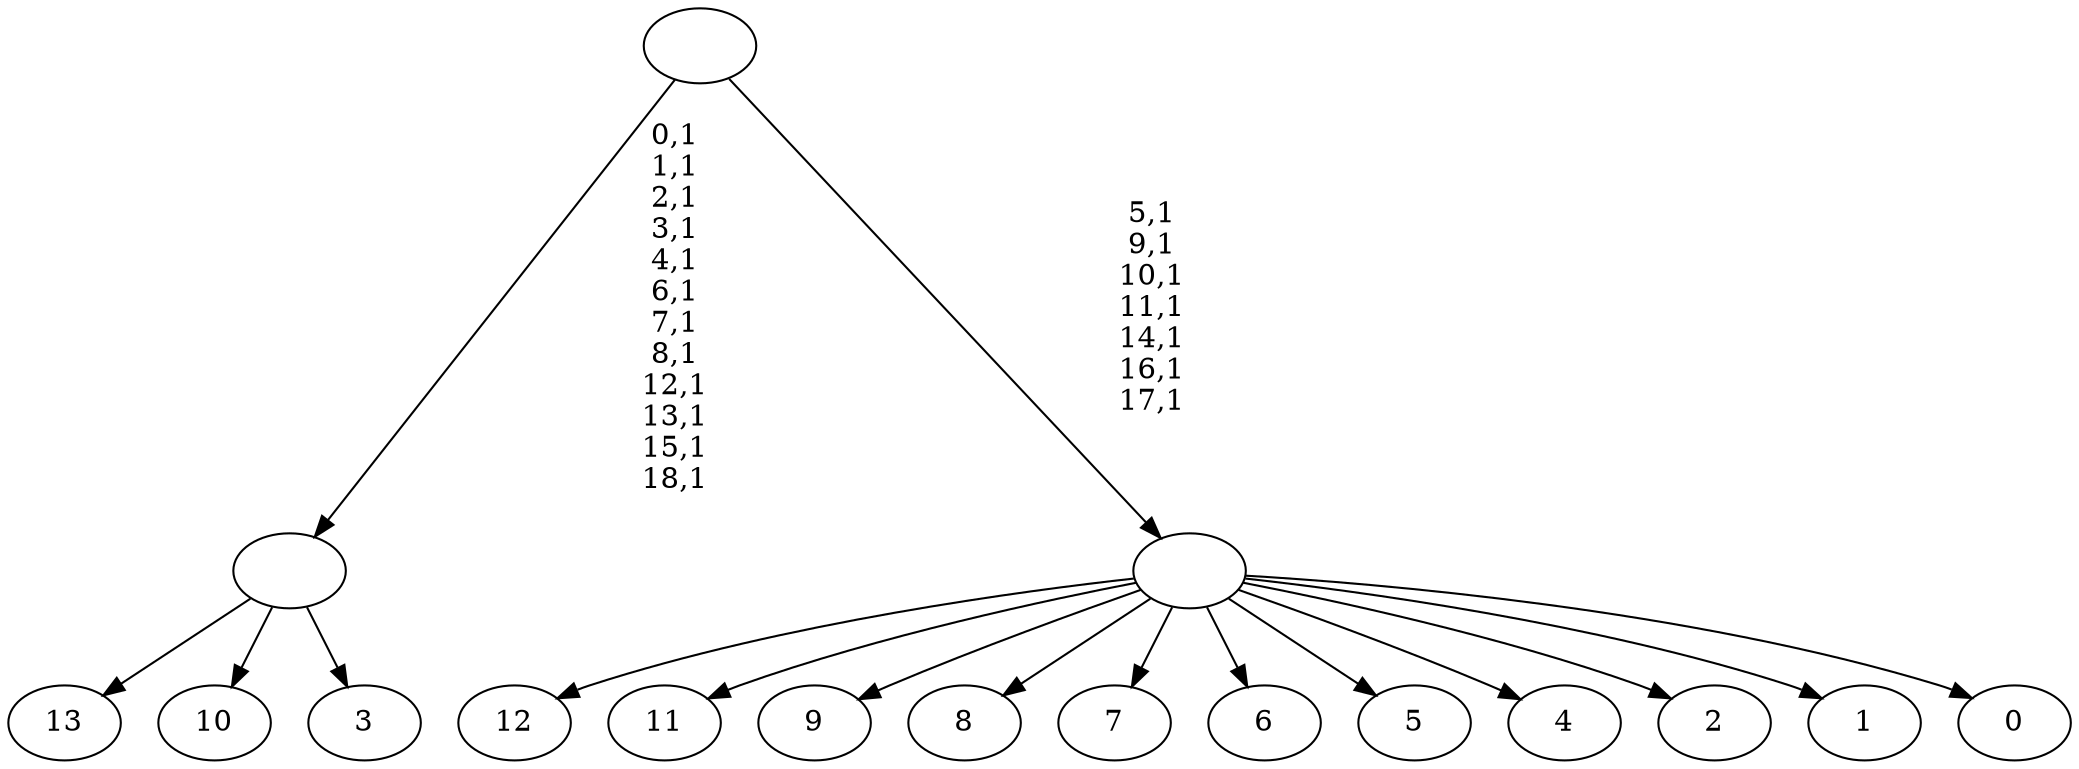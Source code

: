 digraph T {
	33 [label="13"]
	32 [label="12"]
	31 [label="11"]
	30 [label="10"]
	29 [label="9"]
	28 [label="8"]
	27 [label="7"]
	26 [label="6"]
	25 [label="5"]
	24 [label="4"]
	23 [label="3"]
	22 [label=""]
	10 [label="2"]
	9 [label="1"]
	8 [label="0"]
	7 [label=""]
	0 [label=""]
	22 -> 33 [label=""]
	22 -> 30 [label=""]
	22 -> 23 [label=""]
	7 -> 32 [label=""]
	7 -> 31 [label=""]
	7 -> 29 [label=""]
	7 -> 28 [label=""]
	7 -> 27 [label=""]
	7 -> 26 [label=""]
	7 -> 25 [label=""]
	7 -> 24 [label=""]
	7 -> 10 [label=""]
	7 -> 9 [label=""]
	7 -> 8 [label=""]
	0 -> 7 [label="5,1\n9,1\n10,1\n11,1\n14,1\n16,1\n17,1"]
	0 -> 22 [label="0,1\n1,1\n2,1\n3,1\n4,1\n6,1\n7,1\n8,1\n12,1\n13,1\n15,1\n18,1"]
}
